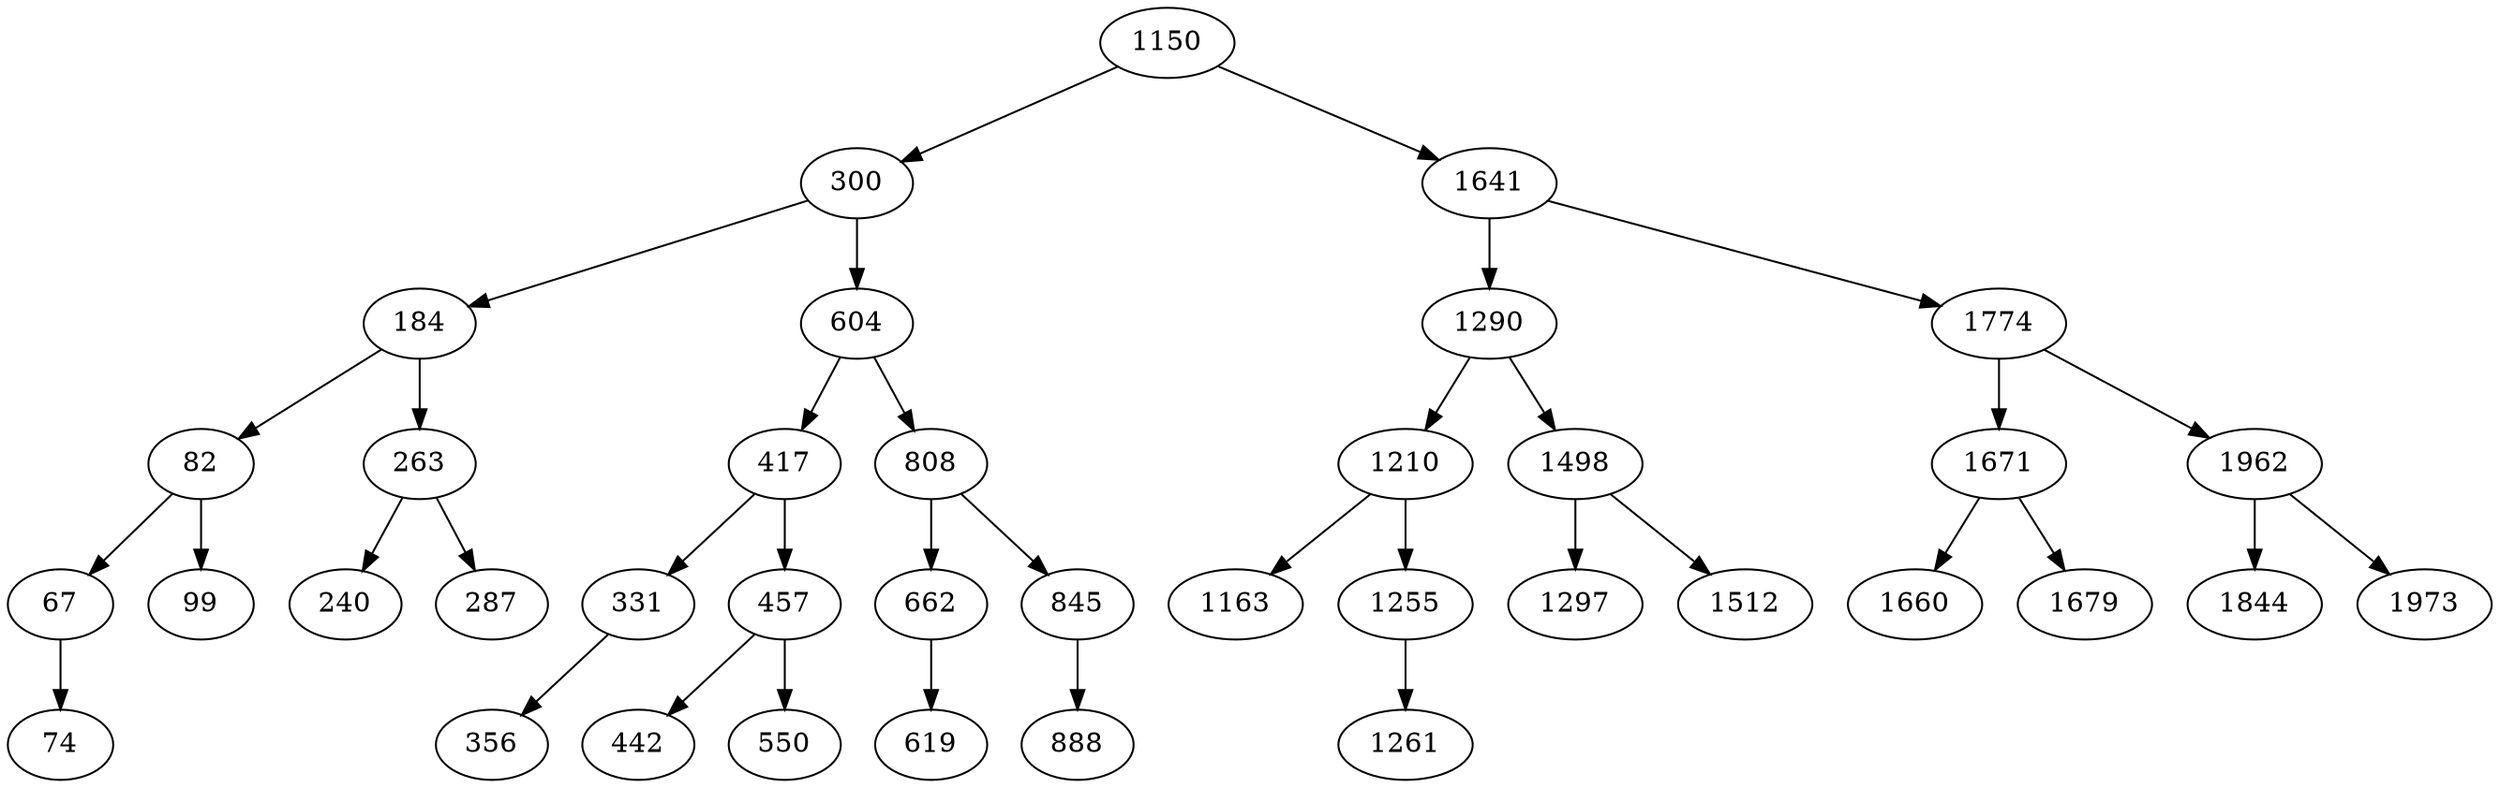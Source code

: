 digraph AVLBaum
{
1150 -> 300;
1150 -> 1641;
300 -> 184;
300 -> 604;
184 -> 82;
184 -> 263;
82 -> 67;
82 -> 99;
67 -> 74;
263 -> 240;
263 -> 287;
604 -> 417;
604 -> 808;
417 -> 331;
417 -> 457;
331 -> 356;
457 -> 442;
457 -> 550;
808 -> 662;
808 -> 845;
662 -> 619;
845 -> 888;
1641 -> 1290;
1641 -> 1774;
1290 -> 1210;
1290 -> 1498;
1210 -> 1163;
1210 -> 1255;
1255 -> 1261;
1498 -> 1297;
1498 -> 1512;
1774 -> 1671;
1774 -> 1962;
1671 -> 1660;
1671 -> 1679;
1962 -> 1844;
1962 -> 1973;
}
